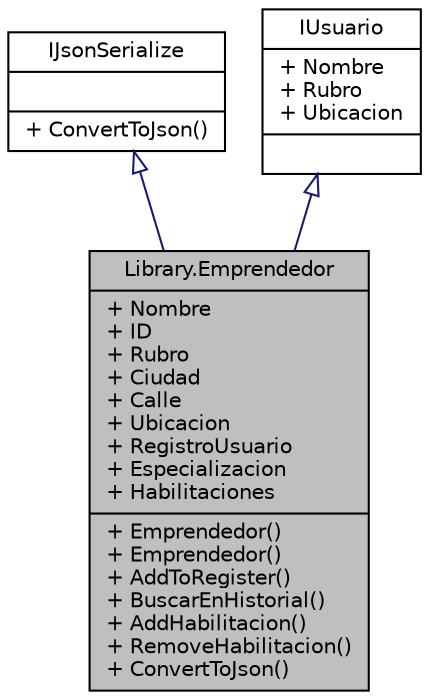 digraph "Library.Emprendedor"
{
 // INTERACTIVE_SVG=YES
 // LATEX_PDF_SIZE
  edge [fontname="Helvetica",fontsize="10",labelfontname="Helvetica",labelfontsize="10"];
  node [fontname="Helvetica",fontsize="10",shape=record];
  Node1 [label="{Library.Emprendedor\n|+ Nombre\l+ ID\l+ Rubro\l+ Ciudad\l+ Calle\l+ Ubicacion\l+ RegistroUsuario\l+ Especializacion\l+ Habilitaciones\l|+ Emprendedor()\l+ Emprendedor()\l+ AddToRegister()\l+ BuscarEnHistorial()\l+ AddHabilitacion()\l+ RemoveHabilitacion()\l+ ConvertToJson()\l}",height=0.2,width=0.4,color="black", fillcolor="grey75", style="filled", fontcolor="black",tooltip="Esta clase representa un Emprendedor. Patrones y principios utilizados: EXPERT, porque el emprendedor..."];
  Node2 -> Node1 [dir="back",color="midnightblue",fontsize="10",style="solid",arrowtail="onormal",fontname="Helvetica"];
  Node2 [label="{IJsonSerialize\n||+ ConvertToJson()\l}",height=0.2,width=0.4,color="black", fillcolor="white", style="filled",URL="$interfaceLibrary_1_1IJsonSerialize.html",tooltip="Interface con la firma de los métodos que debe tener un manejador de datos."];
  Node3 -> Node1 [dir="back",color="midnightblue",fontsize="10",style="solid",arrowtail="onormal",fontname="Helvetica"];
  Node3 [label="{IUsuario\n|+ Nombre\l+ Rubro\l+ Ubicacion\l|}",height=0.2,width=0.4,color="black", fillcolor="white", style="filled",URL="$interfaceLibrary_1_1IUsuario.html",tooltip="Public Interface con la firma de los metodos que debe poseer un Usuario. Se utilizo una interface pue..."];
}
